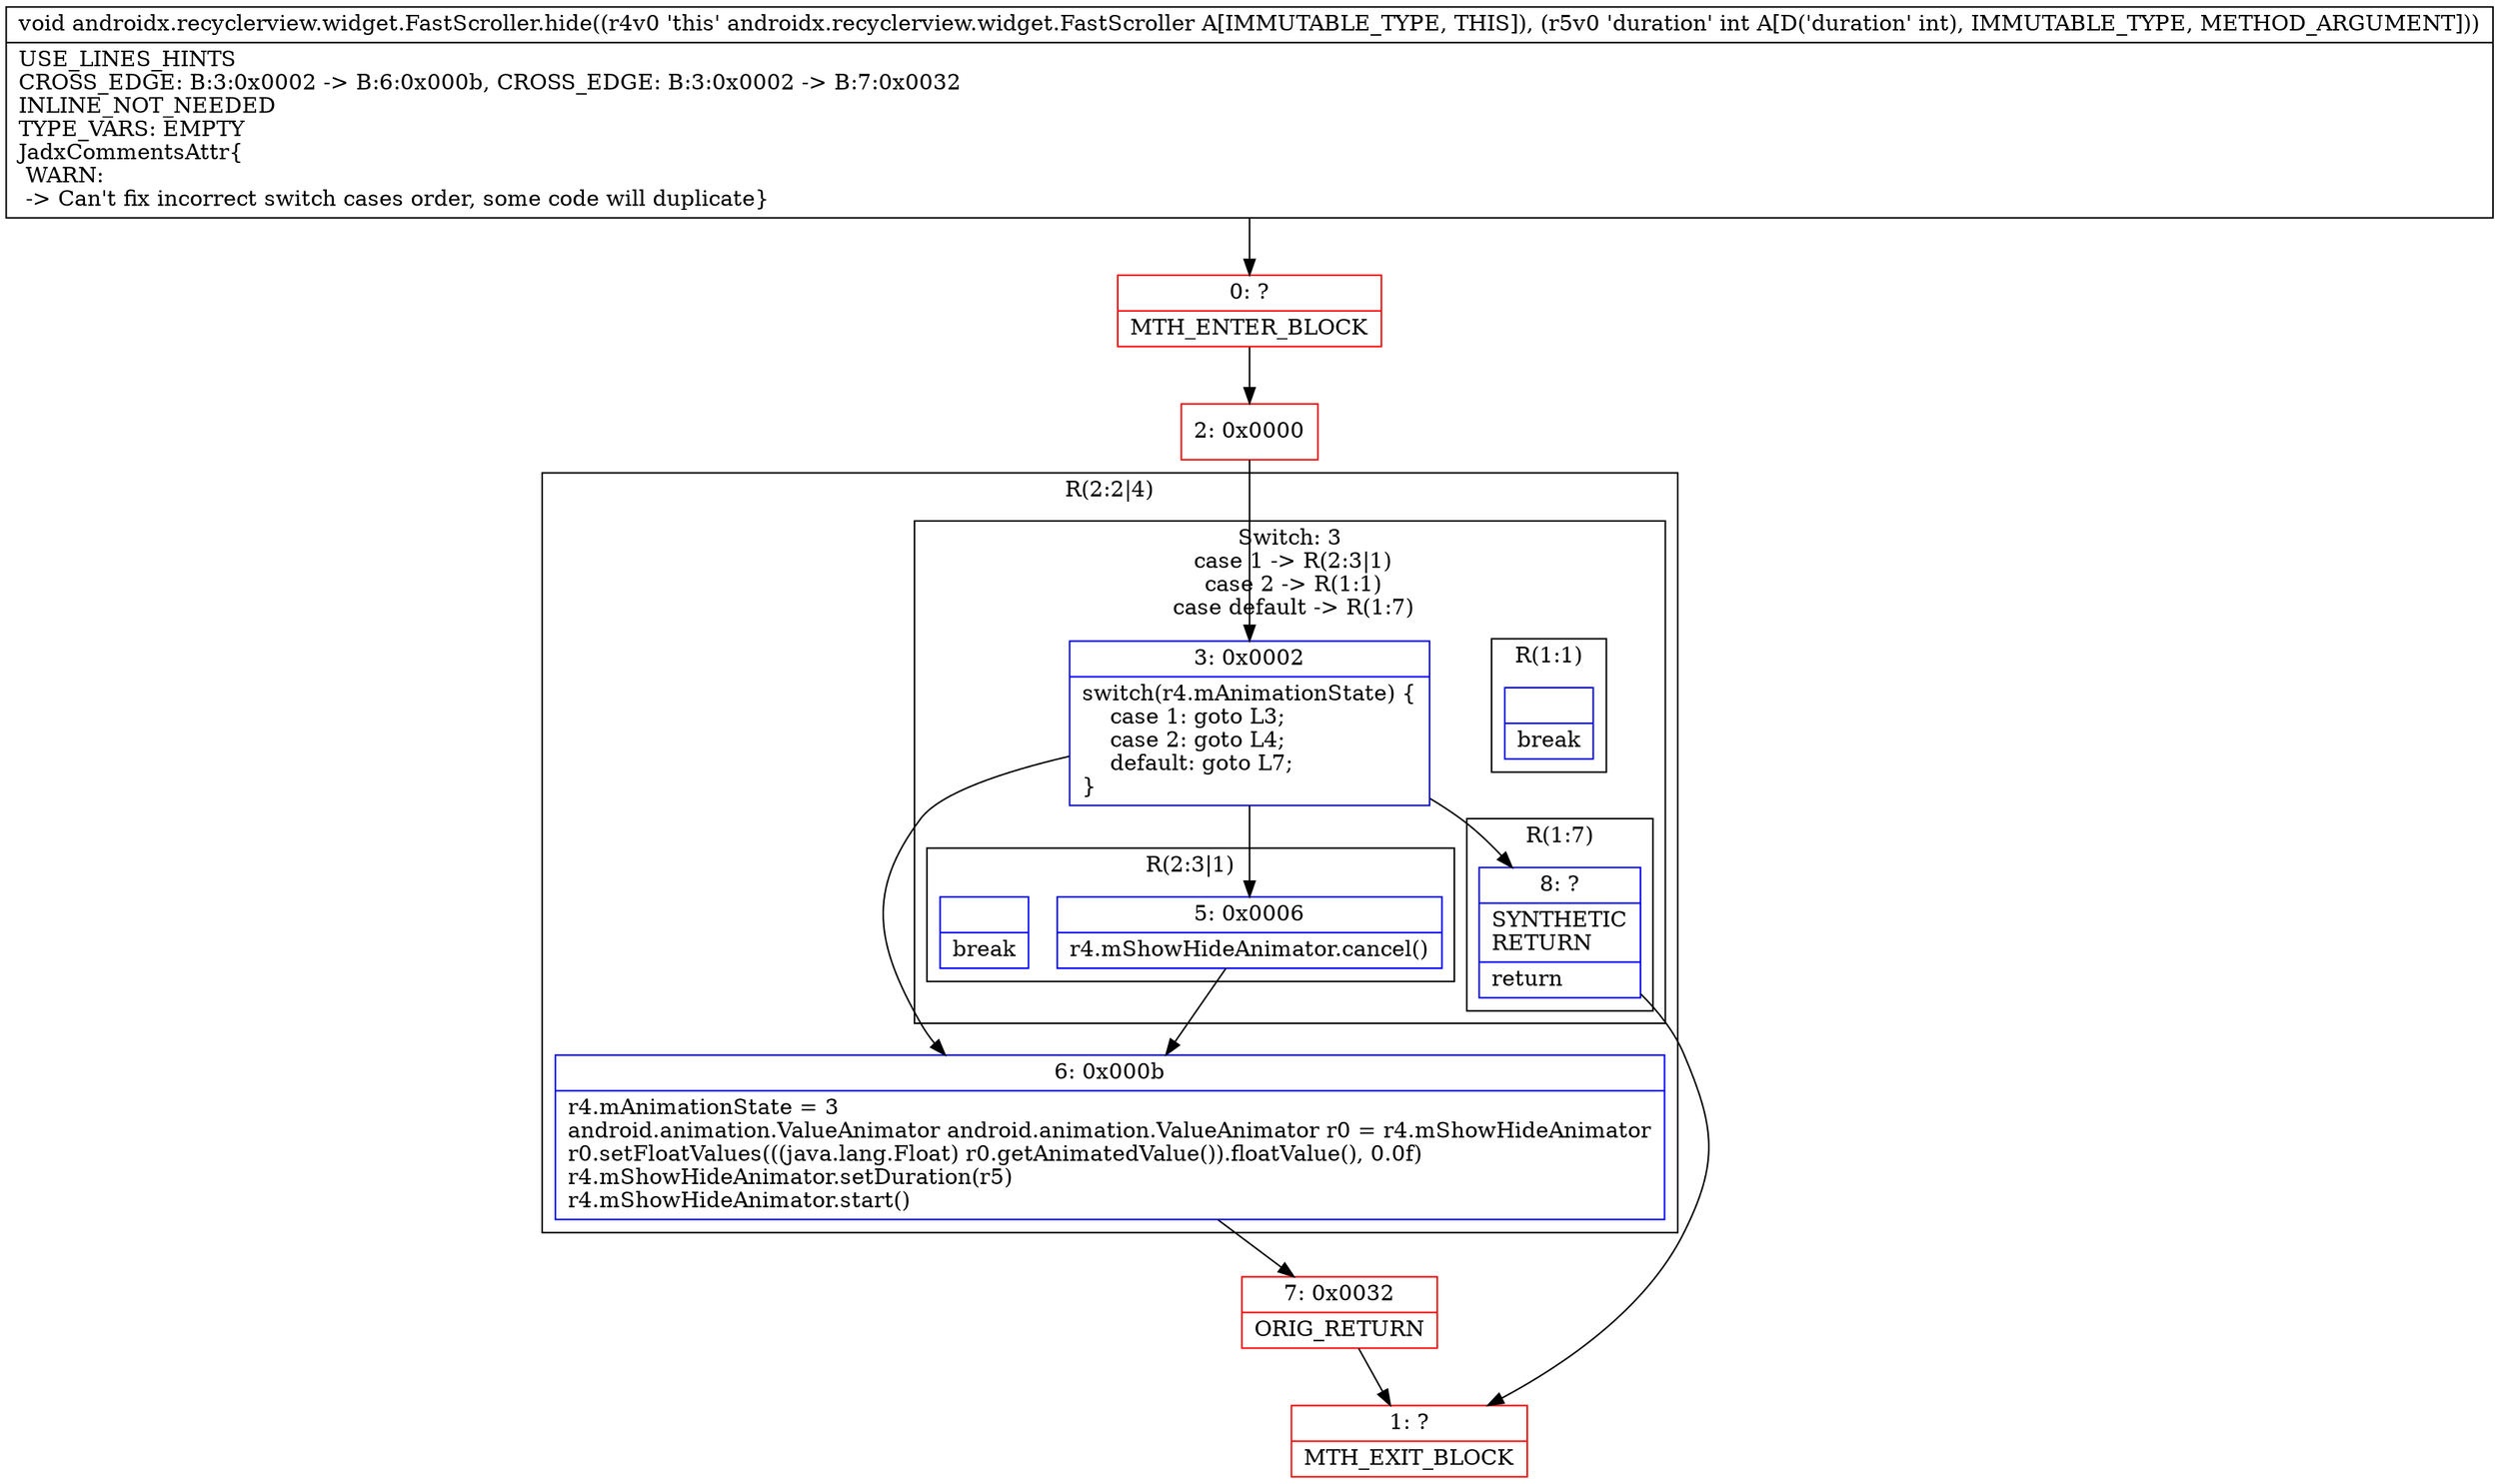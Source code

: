 digraph "CFG forandroidx.recyclerview.widget.FastScroller.hide(I)V" {
subgraph cluster_Region_1318713812 {
label = "R(2:2|4)";
node [shape=record,color=blue];
subgraph cluster_SwitchRegion_704234764 {
label = "Switch: 3
 case 1 -> R(2:3|1)
 case 2 -> R(1:1)
 case default -> R(1:7)";
node [shape=record,color=blue];
Node_3 [shape=record,label="{3\:\ 0x0002|switch(r4.mAnimationState) \{\l    case 1: goto L3;\l    case 2: goto L4;\l    default: goto L7;\l\}\l}"];
subgraph cluster_Region_915669588 {
label = "R(2:3|1)";
node [shape=record,color=blue];
Node_5 [shape=record,label="{5\:\ 0x0006|r4.mShowHideAnimator.cancel()\l}"];
Node_InsnContainer_1421772081 [shape=record,label="{|break\l}"];
}
subgraph cluster_Region_166053488 {
label = "R(1:1)";
node [shape=record,color=blue];
Node_InsnContainer_1850975205 [shape=record,label="{|break\l}"];
}
subgraph cluster_Region_2026085081 {
label = "R(1:7)";
node [shape=record,color=blue];
Node_8 [shape=record,label="{8\:\ ?|SYNTHETIC\lRETURN\l|return\l}"];
}
}
Node_6 [shape=record,label="{6\:\ 0x000b|r4.mAnimationState = 3\landroid.animation.ValueAnimator android.animation.ValueAnimator r0 = r4.mShowHideAnimator\lr0.setFloatValues(((java.lang.Float) r0.getAnimatedValue()).floatValue(), 0.0f)\lr4.mShowHideAnimator.setDuration(r5)\lr4.mShowHideAnimator.start()\l}"];
}
Node_0 [shape=record,color=red,label="{0\:\ ?|MTH_ENTER_BLOCK\l}"];
Node_2 [shape=record,color=red,label="{2\:\ 0x0000}"];
Node_7 [shape=record,color=red,label="{7\:\ 0x0032|ORIG_RETURN\l}"];
Node_1 [shape=record,color=red,label="{1\:\ ?|MTH_EXIT_BLOCK\l}"];
MethodNode[shape=record,label="{void androidx.recyclerview.widget.FastScroller.hide((r4v0 'this' androidx.recyclerview.widget.FastScroller A[IMMUTABLE_TYPE, THIS]), (r5v0 'duration' int A[D('duration' int), IMMUTABLE_TYPE, METHOD_ARGUMENT]))  | USE_LINES_HINTS\lCROSS_EDGE: B:3:0x0002 \-\> B:6:0x000b, CROSS_EDGE: B:3:0x0002 \-\> B:7:0x0032\lINLINE_NOT_NEEDED\lTYPE_VARS: EMPTY\lJadxCommentsAttr\{\l WARN: \l \-\> Can't fix incorrect switch cases order, some code will duplicate\}\l}"];
MethodNode -> Node_0;Node_3 -> Node_5;
Node_3 -> Node_6;
Node_3 -> Node_8;
Node_5 -> Node_6;
Node_8 -> Node_1;
Node_6 -> Node_7;
Node_0 -> Node_2;
Node_2 -> Node_3;
Node_7 -> Node_1;
}

